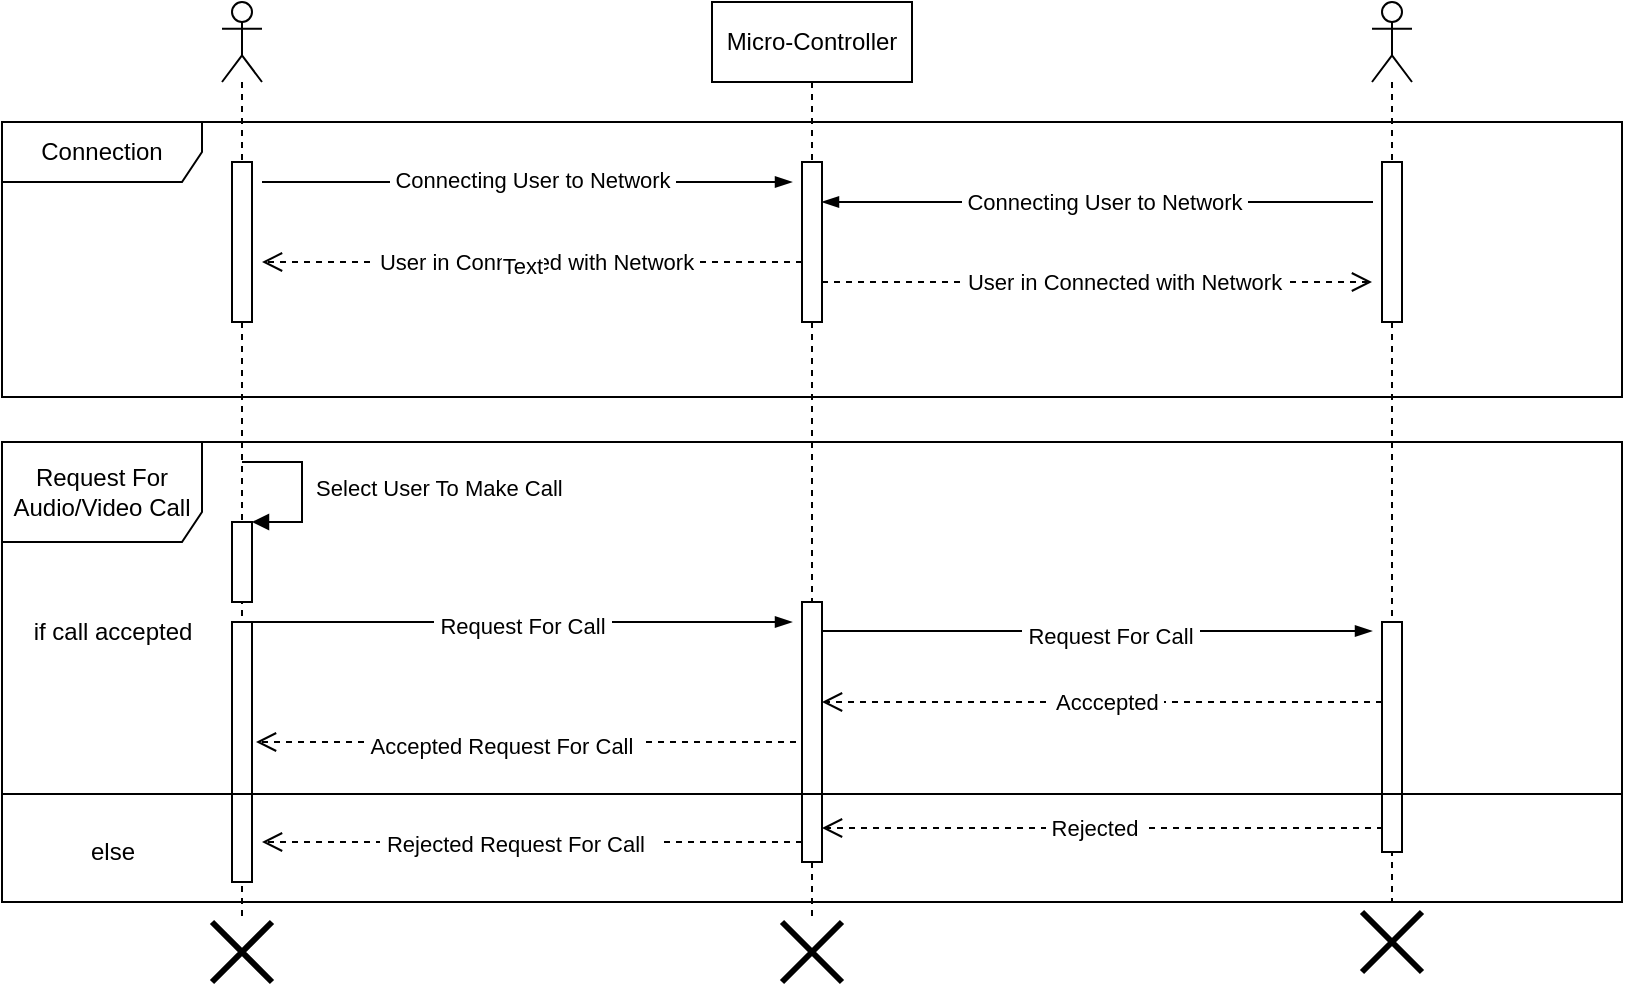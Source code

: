 <mxfile version="22.0.6" type="device">
  <diagram name="Page-1" id="2YBvvXClWsGukQMizWep">
    <mxGraphModel dx="1434" dy="800" grid="1" gridSize="10" guides="1" tooltips="1" connect="1" arrows="1" fold="1" page="1" pageScale="1" pageWidth="850" pageHeight="1100" math="0" shadow="0">
      <root>
        <mxCell id="0" />
        <mxCell id="1" parent="0" />
        <mxCell id="bUbZ-e89j6tAC8CVxlZ--16" value="Micro-Controller" style="shape=umlLifeline;perimeter=lifelinePerimeter;whiteSpace=wrap;html=1;container=1;dropTarget=0;collapsible=0;recursiveResize=0;outlineConnect=0;portConstraint=eastwest;newEdgeStyle={&quot;edgeStyle&quot;:&quot;elbowEdgeStyle&quot;,&quot;elbow&quot;:&quot;vertical&quot;,&quot;curved&quot;:0,&quot;rounded&quot;:0};" parent="1" vertex="1">
          <mxGeometry x="375" y="80" width="100" height="460" as="geometry" />
        </mxCell>
        <mxCell id="bUbZ-e89j6tAC8CVxlZ--36" value="" style="html=1;points=[[0,0,0,0,5],[0,1,0,0,-5],[1,0,0,0,5],[1,1,0,0,-5]];perimeter=orthogonalPerimeter;outlineConnect=0;targetShapes=umlLifeline;portConstraint=eastwest;newEdgeStyle={&quot;curved&quot;:0,&quot;rounded&quot;:0};" parent="bUbZ-e89j6tAC8CVxlZ--16" vertex="1">
          <mxGeometry x="45" y="300" width="10" height="130" as="geometry" />
        </mxCell>
        <mxCell id="bY_1B8EFZr0BcEM3szpf-7" value="" style="html=1;points=[[0,0,0,0,5],[0,1,0,0,-5],[1,0,0,0,5],[1,1,0,0,-5]];perimeter=orthogonalPerimeter;outlineConnect=0;targetShapes=umlLifeline;portConstraint=eastwest;newEdgeStyle={&quot;curved&quot;:0,&quot;rounded&quot;:0};" vertex="1" parent="bUbZ-e89j6tAC8CVxlZ--16">
          <mxGeometry x="45" y="80" width="10" height="80" as="geometry" />
        </mxCell>
        <mxCell id="bUbZ-e89j6tAC8CVxlZ--27" value="" style="shape=umlLifeline;perimeter=lifelinePerimeter;whiteSpace=wrap;html=1;container=1;dropTarget=0;collapsible=0;recursiveResize=0;outlineConnect=0;portConstraint=eastwest;newEdgeStyle={&quot;curved&quot;:0,&quot;rounded&quot;:0};participant=umlActor;" parent="1" vertex="1">
          <mxGeometry x="130" y="80" width="20" height="460" as="geometry" />
        </mxCell>
        <mxCell id="bUbZ-e89j6tAC8CVxlZ--33" value="" style="html=1;points=[[0,0,0,0,5],[0,1,0,0,-5],[1,0,0,0,5],[1,1,0,0,-5]];perimeter=orthogonalPerimeter;outlineConnect=0;targetShapes=umlLifeline;portConstraint=eastwest;newEdgeStyle={&quot;curved&quot;:0,&quot;rounded&quot;:0};" parent="bUbZ-e89j6tAC8CVxlZ--27" vertex="1">
          <mxGeometry x="5" y="310" width="10" height="130" as="geometry" />
        </mxCell>
        <mxCell id="bY_1B8EFZr0BcEM3szpf-4" value="" style="html=1;points=[[0,0,0,0,5],[0,1,0,0,-5],[1,0,0,0,5],[1,1,0,0,-5]];perimeter=orthogonalPerimeter;outlineConnect=0;targetShapes=umlLifeline;portConstraint=eastwest;newEdgeStyle={&quot;curved&quot;:0,&quot;rounded&quot;:0};" vertex="1" parent="bUbZ-e89j6tAC8CVxlZ--27">
          <mxGeometry x="5" y="260" width="10" height="40" as="geometry" />
        </mxCell>
        <mxCell id="bY_1B8EFZr0BcEM3szpf-5" value="&amp;nbsp;Select User To Make Call&amp;nbsp;" style="html=1;align=left;spacingLeft=2;endArrow=block;rounded=0;edgeStyle=orthogonalEdgeStyle;curved=0;rounded=0;" edge="1" target="bY_1B8EFZr0BcEM3szpf-4" parent="bUbZ-e89j6tAC8CVxlZ--27">
          <mxGeometry relative="1" as="geometry">
            <mxPoint x="10" y="230" as="sourcePoint" />
            <Array as="points">
              <mxPoint x="40" y="230" />
              <mxPoint x="40" y="260" />
            </Array>
          </mxGeometry>
        </mxCell>
        <mxCell id="bY_1B8EFZr0BcEM3szpf-6" value="" style="html=1;points=[[0,0,0,0,5],[0,1,0,0,-5],[1,0,0,0,5],[1,1,0,0,-5]];perimeter=orthogonalPerimeter;outlineConnect=0;targetShapes=umlLifeline;portConstraint=eastwest;newEdgeStyle={&quot;curved&quot;:0,&quot;rounded&quot;:0};" vertex="1" parent="bUbZ-e89j6tAC8CVxlZ--27">
          <mxGeometry x="5" y="80" width="10" height="80" as="geometry" />
        </mxCell>
        <mxCell id="bUbZ-e89j6tAC8CVxlZ--38" value="" style="fontSize=12;html=1;endArrow=blockThin;endFill=1;rounded=0;" parent="1" edge="1">
          <mxGeometry width="160" relative="1" as="geometry">
            <mxPoint x="140" y="390" as="sourcePoint" />
            <mxPoint x="415" y="390" as="targetPoint" />
            <Array as="points">
              <mxPoint x="335" y="390" />
            </Array>
          </mxGeometry>
        </mxCell>
        <mxCell id="bUbZ-e89j6tAC8CVxlZ--40" value="&amp;nbsp;Request For Call&amp;nbsp;" style="edgeLabel;html=1;align=center;verticalAlign=middle;resizable=0;points=[];" parent="bUbZ-e89j6tAC8CVxlZ--38" vertex="1" connectable="0">
          <mxGeometry x="-0.086" y="-2" relative="1" as="geometry">
            <mxPoint x="14" as="offset" />
          </mxGeometry>
        </mxCell>
        <mxCell id="bUbZ-e89j6tAC8CVxlZ--50" value="" style="shape=umlDestroy;whiteSpace=wrap;html=1;strokeWidth=3;targetShapes=umlLifeline;" parent="1" vertex="1">
          <mxGeometry x="125" y="540" width="30" height="30" as="geometry" />
        </mxCell>
        <mxCell id="bUbZ-e89j6tAC8CVxlZ--52" value="" style="shape=umlDestroy;whiteSpace=wrap;html=1;strokeWidth=3;targetShapes=umlLifeline;" parent="1" vertex="1">
          <mxGeometry x="410" y="540" width="30" height="30" as="geometry" />
        </mxCell>
        <mxCell id="Ke5L-bLkSkWgQZBR-M11-22" value="" style="html=1;verticalAlign=bottom;endArrow=open;dashed=1;endSize=8;curved=0;rounded=0;" parent="1" edge="1" source="Ke5L-bLkSkWgQZBR-M11-50">
          <mxGeometry x="-0.036" y="-4" relative="1" as="geometry">
            <mxPoint x="700" y="430" as="sourcePoint" />
            <mxPoint x="430" y="430" as="targetPoint" />
            <Array as="points">
              <mxPoint x="680" y="430" />
            </Array>
            <mxPoint as="offset" />
          </mxGeometry>
        </mxCell>
        <mxCell id="Ke5L-bLkSkWgQZBR-M11-54" value="&amp;nbsp; Acccepted&amp;nbsp;" style="edgeLabel;html=1;align=center;verticalAlign=middle;resizable=0;points=[];" parent="Ke5L-bLkSkWgQZBR-M11-22" vertex="1" connectable="0">
          <mxGeometry x="0.123" relative="1" as="geometry">
            <mxPoint x="18" as="offset" />
          </mxGeometry>
        </mxCell>
        <mxCell id="Ke5L-bLkSkWgQZBR-M11-30" value="" style="shape=umlLifeline;perimeter=lifelinePerimeter;whiteSpace=wrap;html=1;container=1;dropTarget=0;collapsible=0;recursiveResize=0;outlineConnect=0;portConstraint=eastwest;newEdgeStyle={&quot;curved&quot;:0,&quot;rounded&quot;:0};participant=umlActor;" parent="1" vertex="1">
          <mxGeometry x="705" y="80" width="20" height="450" as="geometry" />
        </mxCell>
        <mxCell id="Ke5L-bLkSkWgQZBR-M11-50" value="" style="html=1;points=[[0,0,0,0,5],[0,1,0,0,-5],[1,0,0,0,5],[1,1,0,0,-5]];perimeter=orthogonalPerimeter;outlineConnect=0;targetShapes=umlLifeline;portConstraint=eastwest;newEdgeStyle={&quot;curved&quot;:0,&quot;rounded&quot;:0};" parent="Ke5L-bLkSkWgQZBR-M11-30" vertex="1">
          <mxGeometry x="5" y="310" width="10" height="115" as="geometry" />
        </mxCell>
        <mxCell id="bY_1B8EFZr0BcEM3szpf-8" value="" style="html=1;points=[[0,0,0,0,5],[0,1,0,0,-5],[1,0,0,0,5],[1,1,0,0,-5]];perimeter=orthogonalPerimeter;outlineConnect=0;targetShapes=umlLifeline;portConstraint=eastwest;newEdgeStyle={&quot;curved&quot;:0,&quot;rounded&quot;:0};" vertex="1" parent="Ke5L-bLkSkWgQZBR-M11-30">
          <mxGeometry x="5" y="80" width="10" height="80" as="geometry" />
        </mxCell>
        <mxCell id="Ke5L-bLkSkWgQZBR-M11-32" value="" style="shape=umlDestroy;whiteSpace=wrap;html=1;strokeWidth=3;targetShapes=umlLifeline;" parent="1" vertex="1">
          <mxGeometry x="700" y="535" width="30" height="30" as="geometry" />
        </mxCell>
        <mxCell id="Ke5L-bLkSkWgQZBR-M11-51" value="" style="fontSize=12;html=1;endArrow=blockThin;endFill=1;rounded=0;" parent="1" edge="1">
          <mxGeometry width="160" relative="1" as="geometry">
            <mxPoint x="430" y="394.5" as="sourcePoint" />
            <mxPoint x="705" y="394.5" as="targetPoint" />
            <Array as="points">
              <mxPoint x="625" y="394.5" />
              <mxPoint x="670" y="394.5" />
            </Array>
          </mxGeometry>
        </mxCell>
        <mxCell id="Ke5L-bLkSkWgQZBR-M11-52" value="&amp;nbsp;Request For Call&amp;nbsp;" style="edgeLabel;html=1;align=center;verticalAlign=middle;resizable=0;points=[];" parent="Ke5L-bLkSkWgQZBR-M11-51" vertex="1" connectable="0">
          <mxGeometry x="-0.086" y="-2" relative="1" as="geometry">
            <mxPoint x="18" as="offset" />
          </mxGeometry>
        </mxCell>
        <mxCell id="Ke5L-bLkSkWgQZBR-M11-58" value="Connection" style="shape=umlFrame;whiteSpace=wrap;html=1;pointerEvents=0;width=100;height=30;" parent="1" vertex="1">
          <mxGeometry x="20" y="140" width="810" height="137.5" as="geometry" />
        </mxCell>
        <mxCell id="Ke5L-bLkSkWgQZBR-M11-66" value="" style="line;strokeWidth=1;fillColor=none;align=left;verticalAlign=middle;spacingTop=-1;spacingLeft=3;spacingRight=3;rotatable=0;labelPosition=right;points=[];portConstraint=eastwest;strokeColor=inherit;" parent="1" vertex="1">
          <mxGeometry x="20" y="472" width="810" height="8" as="geometry" />
        </mxCell>
        <mxCell id="Ke5L-bLkSkWgQZBR-M11-67" value="" style="html=1;verticalAlign=bottom;endArrow=open;dashed=1;endSize=8;curved=0;rounded=0;" parent="1" edge="1">
          <mxGeometry x="-0.036" y="-4" relative="1" as="geometry">
            <mxPoint x="710.5" y="493" as="sourcePoint" />
            <mxPoint x="430" y="493" as="targetPoint" />
            <Array as="points" />
            <mxPoint as="offset" />
          </mxGeometry>
        </mxCell>
        <mxCell id="Ke5L-bLkSkWgQZBR-M11-68" value="&amp;nbsp;Rejected&amp;nbsp;" style="edgeLabel;html=1;align=center;verticalAlign=middle;resizable=0;points=[];" parent="Ke5L-bLkSkWgQZBR-M11-67" vertex="1" connectable="0">
          <mxGeometry x="0.123" relative="1" as="geometry">
            <mxPoint x="13" as="offset" />
          </mxGeometry>
        </mxCell>
        <mxCell id="Ke5L-bLkSkWgQZBR-M11-70" value="" style="html=1;verticalAlign=bottom;endArrow=open;dashed=1;endSize=8;curved=0;rounded=0;" parent="1" edge="1">
          <mxGeometry x="-0.036" y="-4" relative="1" as="geometry">
            <mxPoint x="420" y="500" as="sourcePoint" />
            <mxPoint x="150" y="500" as="targetPoint" />
            <Array as="points" />
            <mxPoint as="offset" />
          </mxGeometry>
        </mxCell>
        <mxCell id="Ke5L-bLkSkWgQZBR-M11-72" value="Text" style="edgeLabel;html=1;align=center;verticalAlign=middle;resizable=0;points=[];" parent="Ke5L-bLkSkWgQZBR-M11-70" vertex="1" connectable="0">
          <mxGeometry x="0.037" relative="1" as="geometry">
            <mxPoint as="offset" />
          </mxGeometry>
        </mxCell>
        <mxCell id="Ke5L-bLkSkWgQZBR-M11-83" value="&amp;nbsp;Rejected Request For Call&amp;nbsp;&amp;nbsp;" style="edgeLabel;html=1;align=center;verticalAlign=middle;resizable=0;points=[];" parent="Ke5L-bLkSkWgQZBR-M11-70" vertex="1" connectable="0">
          <mxGeometry x="0.052" y="1" relative="1" as="geometry">
            <mxPoint as="offset" />
          </mxGeometry>
        </mxCell>
        <mxCell id="Ke5L-bLkSkWgQZBR-M11-73" value="" style="html=1;verticalAlign=bottom;endArrow=open;dashed=1;endSize=8;curved=0;rounded=0;" parent="1" edge="1">
          <mxGeometry x="-0.036" y="-4" relative="1" as="geometry">
            <mxPoint x="417" y="450" as="sourcePoint" />
            <mxPoint x="147" y="450" as="targetPoint" />
            <Array as="points" />
            <mxPoint as="offset" />
          </mxGeometry>
        </mxCell>
        <mxCell id="Ke5L-bLkSkWgQZBR-M11-84" value="&amp;nbsp;Accepted Request For Call&amp;nbsp;&amp;nbsp;" style="edgeLabel;html=1;align=center;verticalAlign=middle;resizable=0;points=[];" parent="Ke5L-bLkSkWgQZBR-M11-73" vertex="1" connectable="0">
          <mxGeometry x="0.082" y="2" relative="1" as="geometry">
            <mxPoint as="offset" />
          </mxGeometry>
        </mxCell>
        <mxCell id="Ke5L-bLkSkWgQZBR-M11-85" value="if call accepted" style="text;html=1;align=center;verticalAlign=middle;resizable=0;points=[];autosize=1;strokeColor=none;fillColor=none;" parent="1" vertex="1">
          <mxGeometry x="25" y="380" width="100" height="30" as="geometry" />
        </mxCell>
        <mxCell id="Ke5L-bLkSkWgQZBR-M11-86" value="else" style="text;html=1;align=center;verticalAlign=middle;resizable=0;points=[];autosize=1;strokeColor=none;fillColor=none;" parent="1" vertex="1">
          <mxGeometry x="50" y="490" width="50" height="30" as="geometry" />
        </mxCell>
        <mxCell id="bY_1B8EFZr0BcEM3szpf-1" value="Request For &lt;br&gt;Audio/Video Call" style="shape=umlFrame;whiteSpace=wrap;html=1;pointerEvents=0;width=100;height=50;" vertex="1" parent="1">
          <mxGeometry x="20" y="300" width="810" height="230" as="geometry" />
        </mxCell>
        <mxCell id="bY_1B8EFZr0BcEM3szpf-12" value="" style="fontSize=12;html=1;endArrow=blockThin;endFill=1;rounded=0;" edge="1" parent="1">
          <mxGeometry width="160" relative="1" as="geometry">
            <mxPoint x="150" y="170" as="sourcePoint" />
            <mxPoint x="415" y="170" as="targetPoint" />
            <Array as="points">
              <mxPoint x="335" y="170" />
            </Array>
          </mxGeometry>
        </mxCell>
        <mxCell id="bY_1B8EFZr0BcEM3szpf-13" value="&amp;nbsp;Connecting User to Network&amp;nbsp;" style="edgeLabel;html=1;align=center;verticalAlign=middle;resizable=0;points=[];" vertex="1" connectable="0" parent="bY_1B8EFZr0BcEM3szpf-12">
          <mxGeometry x="-0.086" y="-2" relative="1" as="geometry">
            <mxPoint x="14" y="-3" as="offset" />
          </mxGeometry>
        </mxCell>
        <mxCell id="bY_1B8EFZr0BcEM3szpf-14" value="" style="fontSize=12;html=1;endArrow=blockThin;endFill=1;rounded=0;" edge="1" parent="1">
          <mxGeometry width="160" relative="1" as="geometry">
            <mxPoint x="455.5" y="180" as="sourcePoint" />
            <mxPoint x="430" y="180" as="targetPoint" />
            <Array as="points">
              <mxPoint x="705.5" y="180" />
            </Array>
          </mxGeometry>
        </mxCell>
        <mxCell id="bY_1B8EFZr0BcEM3szpf-15" value="&amp;nbsp;Connecting User to Network&amp;nbsp;" style="edgeLabel;html=1;align=center;verticalAlign=middle;resizable=0;points=[];" vertex="1" connectable="0" parent="bY_1B8EFZr0BcEM3szpf-14">
          <mxGeometry x="-0.086" y="-2" relative="1" as="geometry">
            <mxPoint x="-125" y="-2" as="offset" />
          </mxGeometry>
        </mxCell>
        <mxCell id="bY_1B8EFZr0BcEM3szpf-16" value="" style="html=1;verticalAlign=bottom;endArrow=open;dashed=1;endSize=8;curved=0;rounded=0;" edge="1" parent="1">
          <mxGeometry x="-0.036" y="-4" relative="1" as="geometry">
            <mxPoint x="420" y="210" as="sourcePoint" />
            <mxPoint x="150" y="210" as="targetPoint" />
            <Array as="points" />
            <mxPoint as="offset" />
          </mxGeometry>
        </mxCell>
        <mxCell id="bY_1B8EFZr0BcEM3szpf-17" value="&amp;nbsp;User in Connected with Network&amp;nbsp;" style="edgeLabel;html=1;align=center;verticalAlign=middle;resizable=0;points=[];" vertex="1" connectable="0" parent="bY_1B8EFZr0BcEM3szpf-16">
          <mxGeometry x="0.123" relative="1" as="geometry">
            <mxPoint x="18" as="offset" />
          </mxGeometry>
        </mxCell>
        <mxCell id="bY_1B8EFZr0BcEM3szpf-18" value="Text" style="edgeLabel;html=1;align=center;verticalAlign=middle;resizable=0;points=[];" vertex="1" connectable="0" parent="bY_1B8EFZr0BcEM3szpf-16">
          <mxGeometry x="0.037" y="2" relative="1" as="geometry">
            <mxPoint as="offset" />
          </mxGeometry>
        </mxCell>
        <mxCell id="bY_1B8EFZr0BcEM3szpf-19" value="" style="html=1;verticalAlign=bottom;endArrow=open;dashed=1;endSize=8;curved=0;rounded=0;exitX=1;exitY=0.75;exitDx=0;exitDy=0;exitPerimeter=0;" edge="1" parent="1" source="bY_1B8EFZr0BcEM3szpf-7">
          <mxGeometry x="-0.036" y="-4" relative="1" as="geometry">
            <mxPoint x="440" y="220" as="sourcePoint" />
            <mxPoint x="705" y="220" as="targetPoint" />
            <Array as="points" />
            <mxPoint as="offset" />
          </mxGeometry>
        </mxCell>
        <mxCell id="bY_1B8EFZr0BcEM3szpf-20" value="&amp;nbsp;User in Connected with Network&amp;nbsp;" style="edgeLabel;html=1;align=center;verticalAlign=middle;resizable=0;points=[];" vertex="1" connectable="0" parent="bY_1B8EFZr0BcEM3szpf-19">
          <mxGeometry x="0.123" relative="1" as="geometry">
            <mxPoint x="-4" as="offset" />
          </mxGeometry>
        </mxCell>
      </root>
    </mxGraphModel>
  </diagram>
</mxfile>

